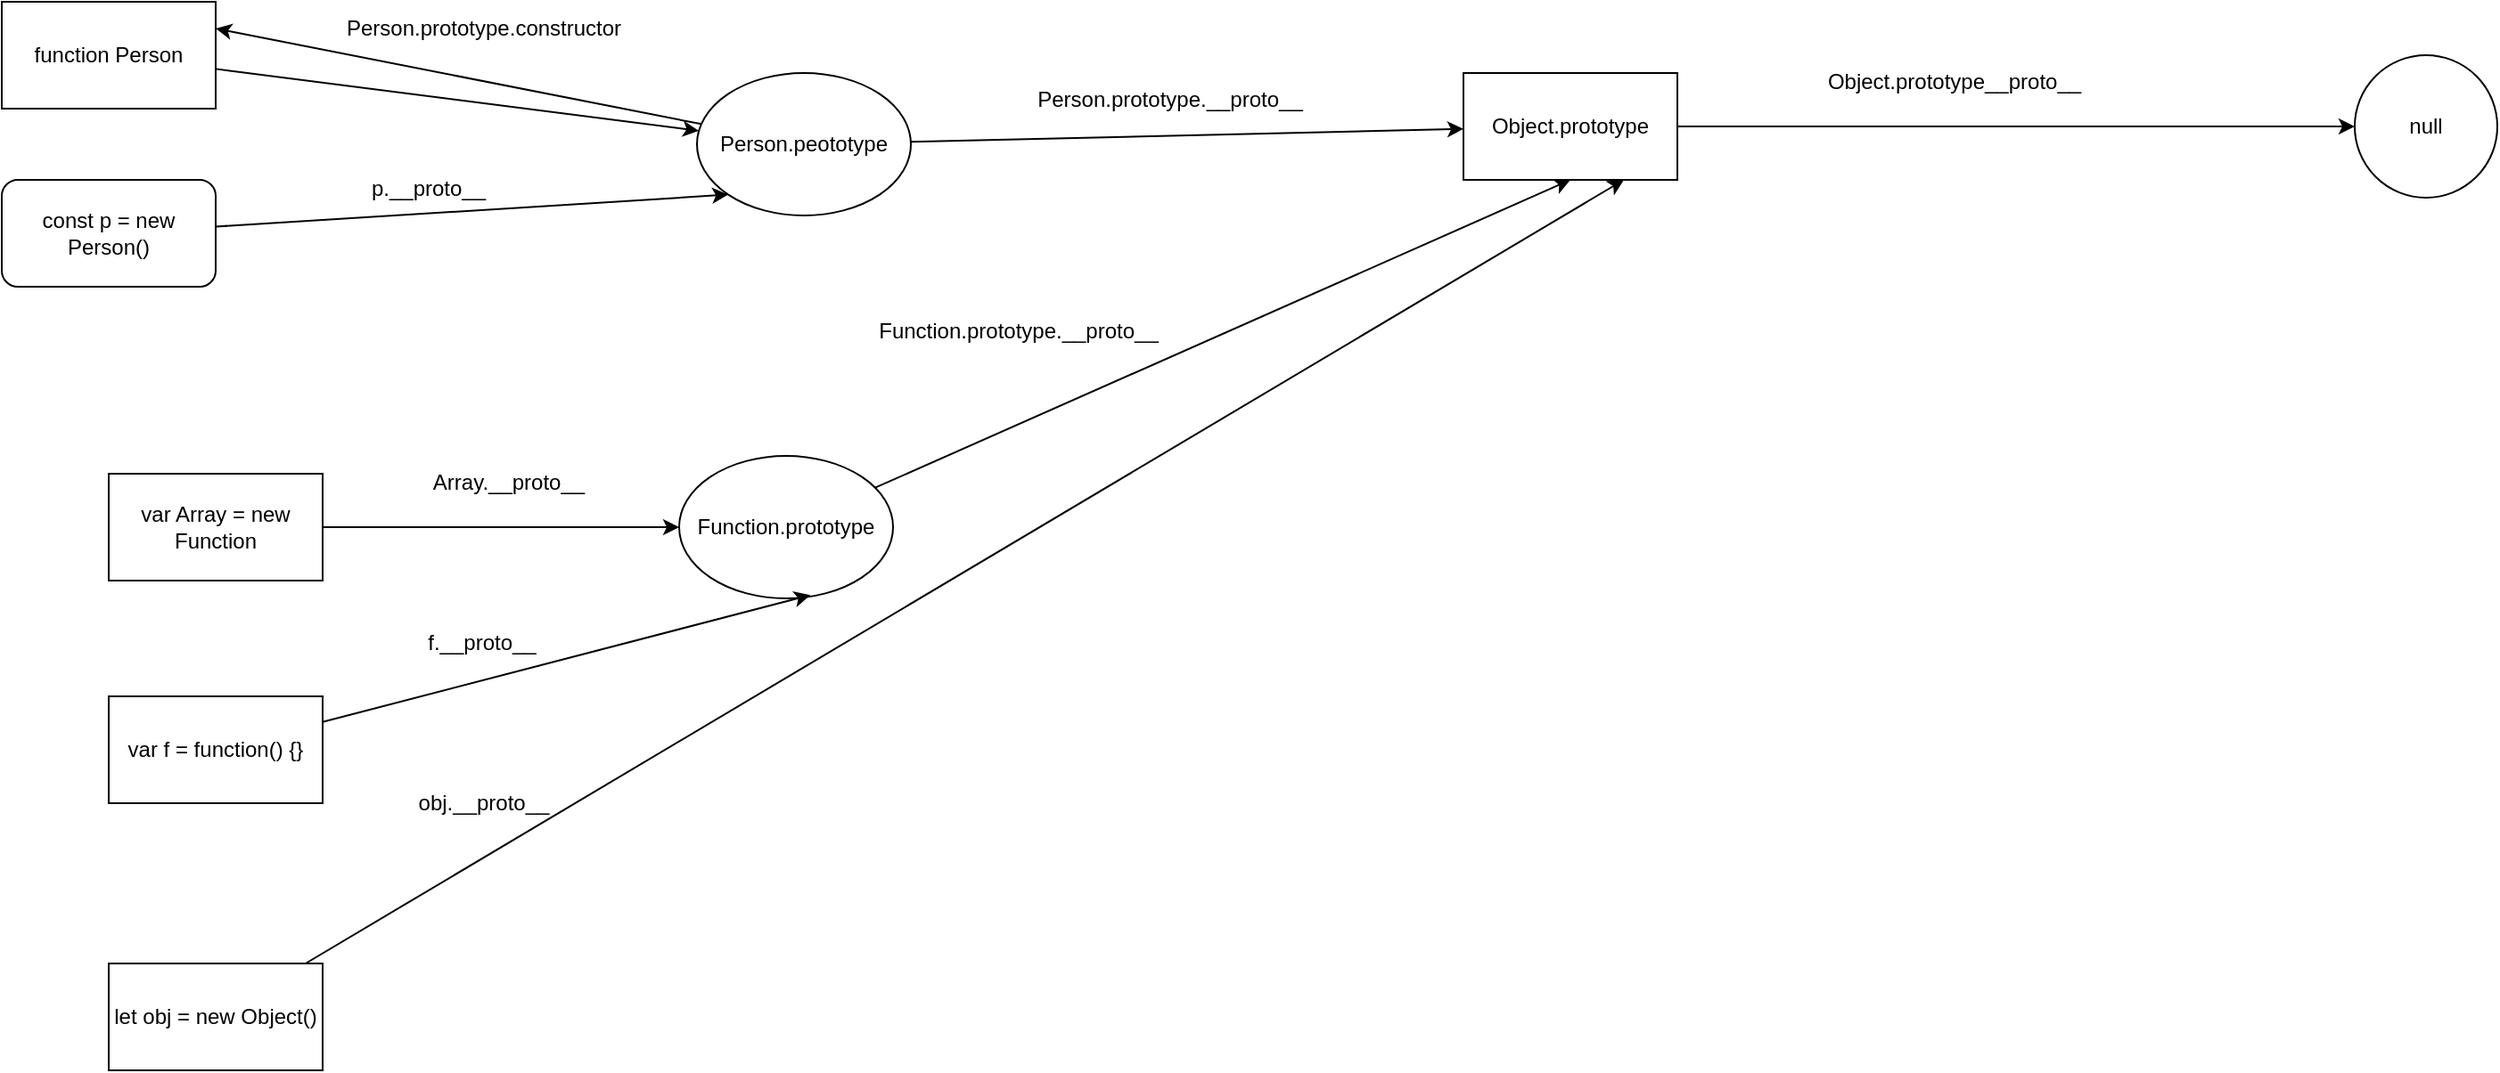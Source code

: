 <mxfile>
    <diagram id="y68B121X-l33dMc1YPEW" name="第 1 页">
        <mxGraphModel dx="1094" dy="685" grid="1" gridSize="10" guides="1" tooltips="1" connect="1" arrows="1" fold="1" page="1" pageScale="1" pageWidth="827" pageHeight="1169" math="0" shadow="0">
            <root>
                <mxCell id="0"/>
                <mxCell id="1" parent="0"/>
                <mxCell id="6" style="edgeStyle=none;html=1;" edge="1" parent="1" source="2" target="5">
                    <mxGeometry relative="1" as="geometry"/>
                </mxCell>
                <mxCell id="2" value="function Person" style="rounded=0;whiteSpace=wrap;html=1;" vertex="1" parent="1">
                    <mxGeometry x="130" y="240" width="120" height="60" as="geometry"/>
                </mxCell>
                <mxCell id="7" style="edgeStyle=none;html=1;entryX=0;entryY=1;entryDx=0;entryDy=0;" edge="1" parent="1" source="3" target="5">
                    <mxGeometry relative="1" as="geometry"/>
                </mxCell>
                <mxCell id="3" value="const p = new Person()" style="rounded=1;whiteSpace=wrap;html=1;" vertex="1" parent="1">
                    <mxGeometry x="130" y="340" width="120" height="60" as="geometry"/>
                </mxCell>
                <mxCell id="9" style="edgeStyle=none;html=1;entryX=1;entryY=0.25;entryDx=0;entryDy=0;" edge="1" parent="1" source="5" target="2">
                    <mxGeometry relative="1" as="geometry"/>
                </mxCell>
                <mxCell id="12" style="edgeStyle=none;html=1;" edge="1" parent="1" source="5" target="11">
                    <mxGeometry relative="1" as="geometry"/>
                </mxCell>
                <mxCell id="5" value="Person.peototype" style="ellipse;whiteSpace=wrap;html=1;" vertex="1" parent="1">
                    <mxGeometry x="520" y="280" width="120" height="80" as="geometry"/>
                </mxCell>
                <mxCell id="8" value="p.__proto__" style="text;html=1;align=center;verticalAlign=middle;resizable=0;points=[];autosize=1;strokeColor=none;fillColor=none;" vertex="1" parent="1">
                    <mxGeometry x="324" y="330" width="90" height="30" as="geometry"/>
                </mxCell>
                <mxCell id="10" value="Person.prototype.constructor" style="text;html=1;align=center;verticalAlign=middle;resizable=0;points=[];autosize=1;strokeColor=none;fillColor=none;" vertex="1" parent="1">
                    <mxGeometry x="310" y="240" width="180" height="30" as="geometry"/>
                </mxCell>
                <mxCell id="15" value="" style="edgeStyle=none;html=1;" edge="1" parent="1" source="11" target="14">
                    <mxGeometry relative="1" as="geometry"/>
                </mxCell>
                <mxCell id="11" value="Object.prototype" style="rounded=0;whiteSpace=wrap;html=1;" vertex="1" parent="1">
                    <mxGeometry x="950" y="280" width="120" height="60" as="geometry"/>
                </mxCell>
                <mxCell id="13" value="Person.prototype.__proto__" style="text;html=1;align=center;verticalAlign=middle;resizable=0;points=[];autosize=1;strokeColor=none;fillColor=none;" vertex="1" parent="1">
                    <mxGeometry x="700" y="280" width="170" height="30" as="geometry"/>
                </mxCell>
                <mxCell id="14" value="null" style="ellipse;whiteSpace=wrap;html=1;rounded=0;" vertex="1" parent="1">
                    <mxGeometry x="1450" y="270" width="80" height="80" as="geometry"/>
                </mxCell>
                <mxCell id="16" value="Object.prototype__proto__" style="text;html=1;align=center;verticalAlign=middle;resizable=0;points=[];autosize=1;strokeColor=none;fillColor=none;" vertex="1" parent="1">
                    <mxGeometry x="1140" y="270" width="170" height="30" as="geometry"/>
                </mxCell>
                <mxCell id="20" style="edgeStyle=none;html=1;entryX=0;entryY=0.5;entryDx=0;entryDy=0;" edge="1" parent="1" source="17" target="19">
                    <mxGeometry relative="1" as="geometry"/>
                </mxCell>
                <mxCell id="17" value="var Array = new Function" style="rounded=0;whiteSpace=wrap;html=1;" vertex="1" parent="1">
                    <mxGeometry x="190" y="505" width="120" height="60" as="geometry"/>
                </mxCell>
                <mxCell id="23" style="edgeStyle=none;html=1;entryX=0.5;entryY=1;entryDx=0;entryDy=0;" edge="1" parent="1" source="19" target="11">
                    <mxGeometry relative="1" as="geometry"/>
                </mxCell>
                <mxCell id="19" value="Function.prototype" style="ellipse;whiteSpace=wrap;html=1;" vertex="1" parent="1">
                    <mxGeometry x="510" y="495" width="120" height="80" as="geometry"/>
                </mxCell>
                <mxCell id="21" value="Array.__proto__" style="text;html=1;align=center;verticalAlign=middle;resizable=0;points=[];autosize=1;strokeColor=none;fillColor=none;" vertex="1" parent="1">
                    <mxGeometry x="359" y="495" width="110" height="30" as="geometry"/>
                </mxCell>
                <mxCell id="24" value="Function.prototype.__proto__" style="text;html=1;align=center;verticalAlign=middle;resizable=0;points=[];autosize=1;strokeColor=none;fillColor=none;" vertex="1" parent="1">
                    <mxGeometry x="610" y="410" width="180" height="30" as="geometry"/>
                </mxCell>
                <mxCell id="26" style="edgeStyle=none;html=1;entryX=0.613;entryY=0.977;entryDx=0;entryDy=0;entryPerimeter=0;" edge="1" parent="1" source="25" target="19">
                    <mxGeometry relative="1" as="geometry"/>
                </mxCell>
                <mxCell id="25" value="var f = function() {}" style="rounded=0;whiteSpace=wrap;html=1;" vertex="1" parent="1">
                    <mxGeometry x="190" y="630" width="120" height="60" as="geometry"/>
                </mxCell>
                <mxCell id="27" value="f.__proto__" style="text;html=1;align=center;verticalAlign=middle;resizable=0;points=[];autosize=1;strokeColor=none;fillColor=none;" vertex="1" parent="1">
                    <mxGeometry x="359" y="585" width="80" height="30" as="geometry"/>
                </mxCell>
                <mxCell id="29" style="edgeStyle=none;html=1;entryX=0.75;entryY=1;entryDx=0;entryDy=0;" edge="1" parent="1" source="28" target="11">
                    <mxGeometry relative="1" as="geometry"/>
                </mxCell>
                <mxCell id="28" value="let obj = new Object()" style="rounded=0;whiteSpace=wrap;html=1;" vertex="1" parent="1">
                    <mxGeometry x="190" y="780" width="120" height="60" as="geometry"/>
                </mxCell>
                <mxCell id="30" value="obj.__proto__" style="text;html=1;align=center;verticalAlign=middle;resizable=0;points=[];autosize=1;strokeColor=none;fillColor=none;" vertex="1" parent="1">
                    <mxGeometry x="350" y="675" width="100" height="30" as="geometry"/>
                </mxCell>
            </root>
        </mxGraphModel>
    </diagram>
</mxfile>
